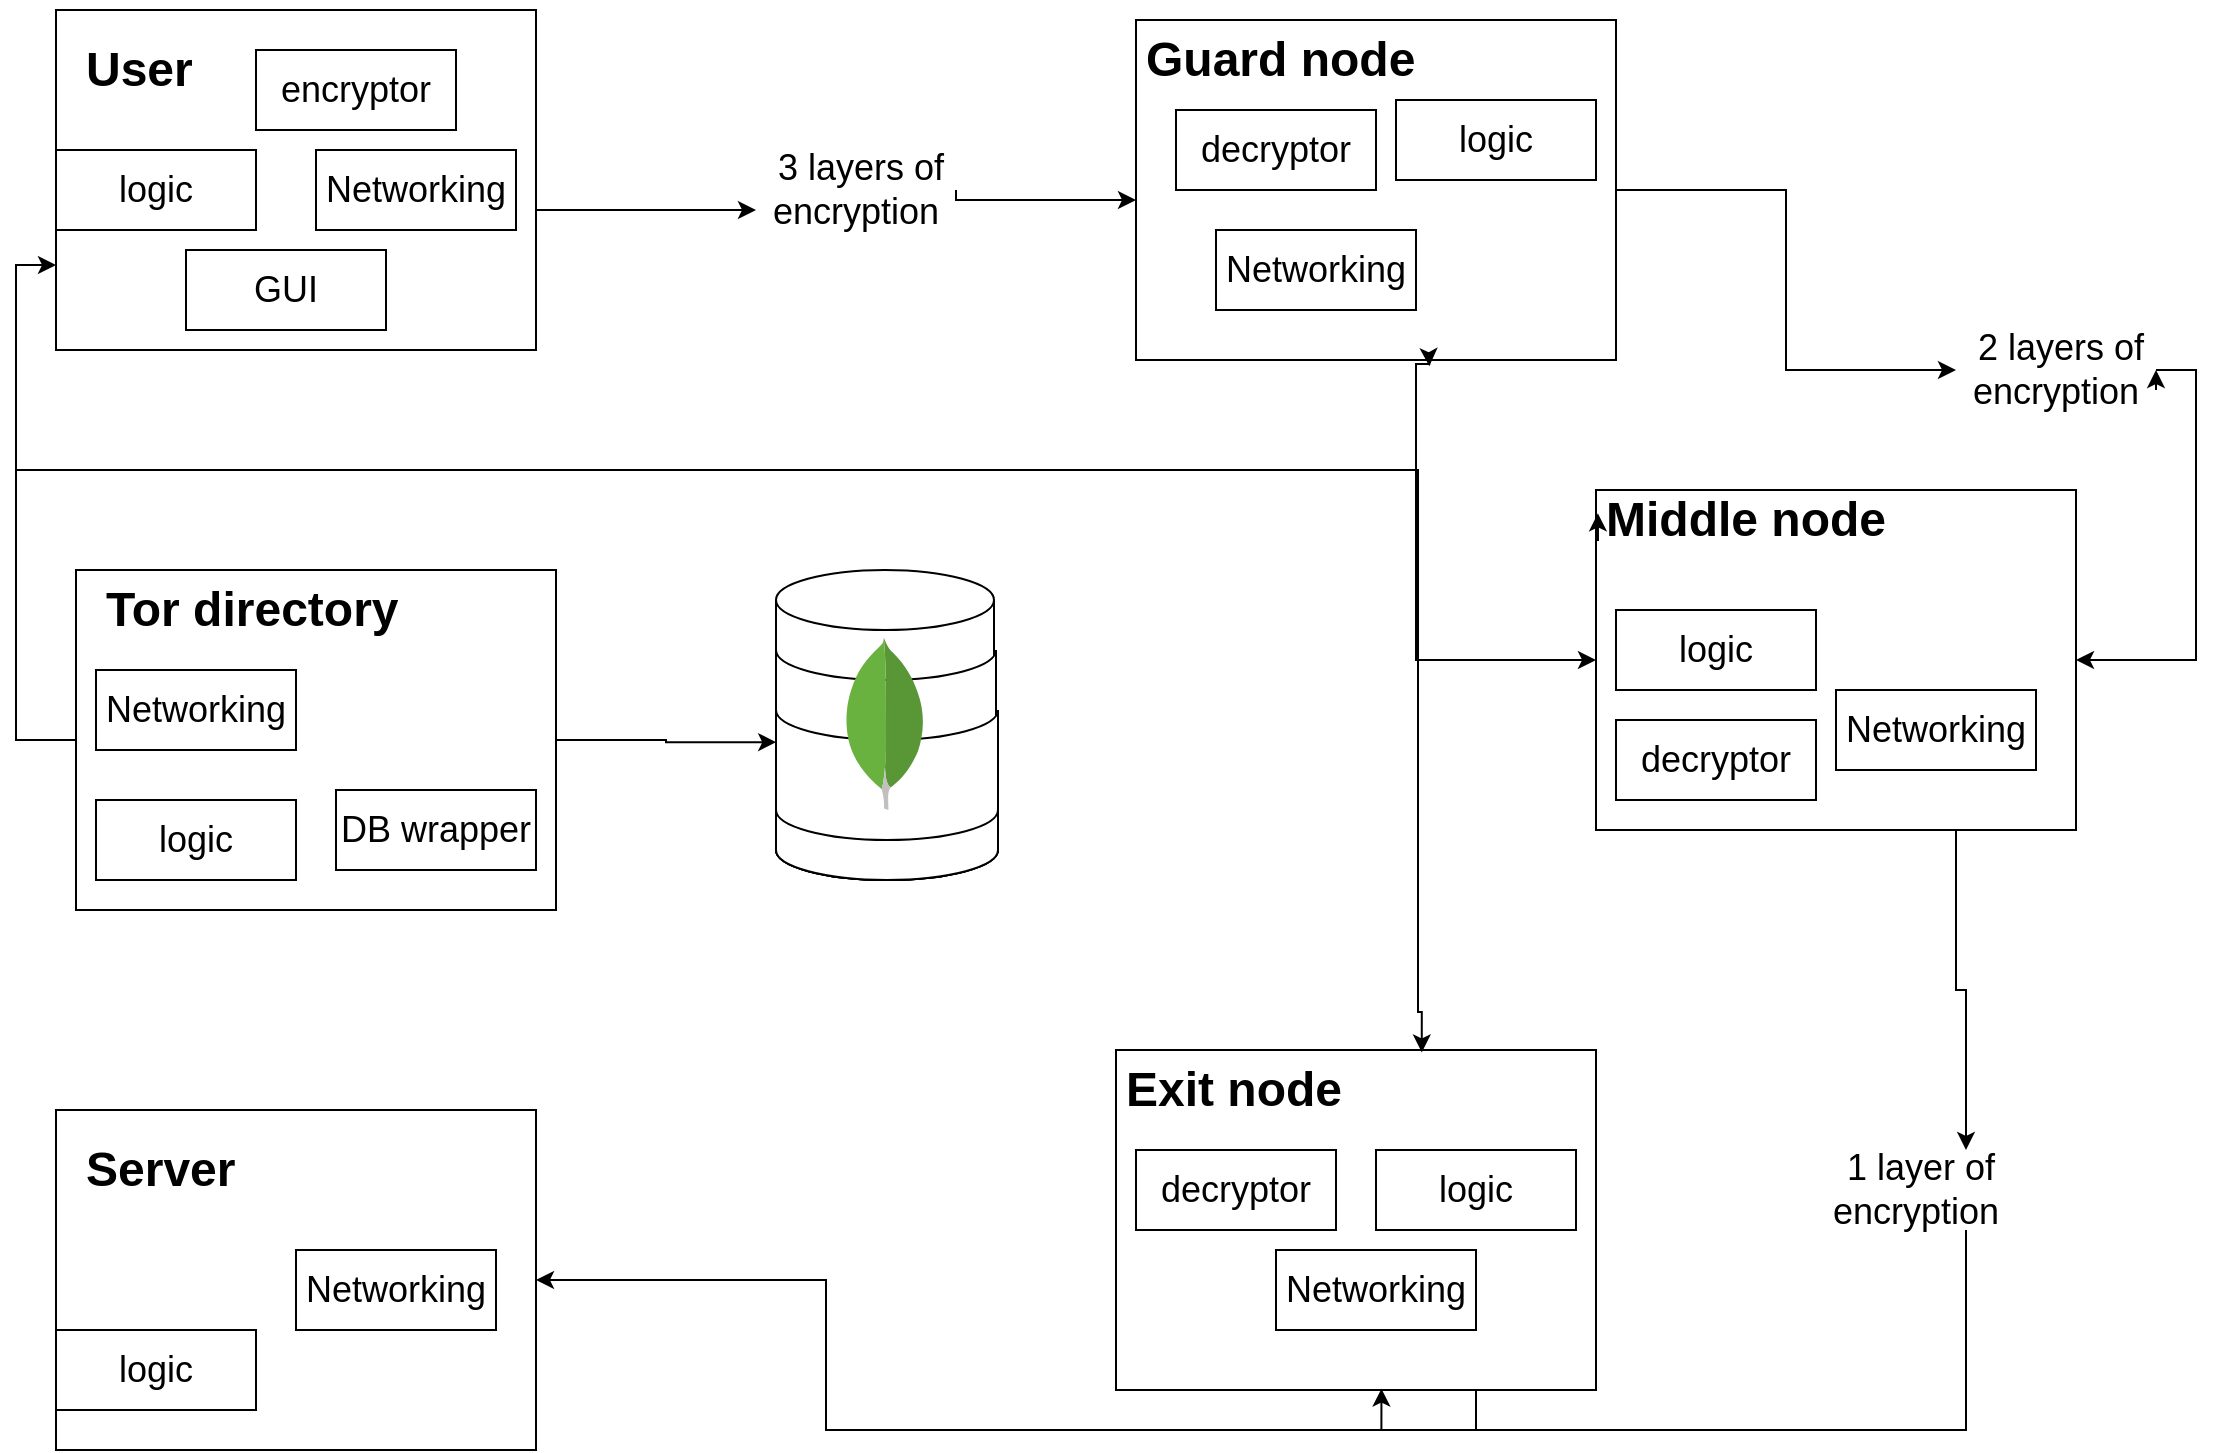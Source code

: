 <mxfile version="22.0.6" type="device">
  <diagram name="Page-1" id="7Ji8Ye7_3zE567k-qHLi">
    <mxGraphModel dx="1034" dy="464" grid="1" gridSize="10" guides="1" tooltips="1" connect="1" arrows="1" fold="1" page="1" pageScale="1" pageWidth="850" pageHeight="1100" math="0" shadow="0">
      <root>
        <mxCell id="0" />
        <mxCell id="1" parent="0" />
        <mxCell id="D5C3F4Wc3mJbaDRNPgzP-21" value="" style="shape=cylinder3;whiteSpace=wrap;html=1;boundedLbl=1;backgroundOutline=1;size=15;" parent="1" vertex="1">
          <mxGeometry x="460" y="350" width="109" height="150" as="geometry" />
        </mxCell>
        <mxCell id="D5C3F4Wc3mJbaDRNPgzP-65" value="" style="shape=cylinder3;whiteSpace=wrap;html=1;boundedLbl=1;backgroundOutline=1;size=15;lid=0;" parent="1" vertex="1">
          <mxGeometry x="460" y="450" width="111" height="55" as="geometry" />
        </mxCell>
        <mxCell id="D5C3F4Wc3mJbaDRNPgzP-63" value="" style="shape=cylinder3;whiteSpace=wrap;html=1;boundedLbl=1;backgroundOutline=1;size=15;lid=0;" parent="1" vertex="1">
          <mxGeometry x="460" y="390" width="110" height="115" as="geometry" />
        </mxCell>
        <mxCell id="D5C3F4Wc3mJbaDRNPgzP-12" style="edgeStyle=orthogonalEdgeStyle;rounded=0;orthogonalLoop=1;jettySize=auto;html=1;exitX=1;exitY=0.5;exitDx=0;exitDy=0;entryX=0;entryY=0.75;entryDx=0;entryDy=0;" parent="1" source="D5C3F4Wc3mJbaDRNPgzP-47" target="D5C3F4Wc3mJbaDRNPgzP-5" edge="1">
          <mxGeometry relative="1" as="geometry">
            <Array as="points">
              <mxPoint x="550" y="165" />
            </Array>
          </mxGeometry>
        </mxCell>
        <mxCell id="D5C3F4Wc3mJbaDRNPgzP-1" value="" style="rounded=0;whiteSpace=wrap;html=1;" parent="1" vertex="1">
          <mxGeometry x="100" y="70" width="240" height="170" as="geometry" />
        </mxCell>
        <mxCell id="D5C3F4Wc3mJbaDRNPgzP-2" value="&lt;h1&gt;User&lt;/h1&gt;&lt;p&gt;&lt;br&gt;&lt;/p&gt;" style="text;html=1;strokeColor=none;fillColor=none;spacing=5;spacingTop=-20;whiteSpace=wrap;overflow=hidden;rounded=0;" parent="1" vertex="1">
          <mxGeometry x="110" y="80" width="190" height="120" as="geometry" />
        </mxCell>
        <mxCell id="D5C3F4Wc3mJbaDRNPgzP-52" style="edgeStyle=orthogonalEdgeStyle;rounded=0;orthogonalLoop=1;jettySize=auto;html=1;exitX=1;exitY=0.5;exitDx=0;exitDy=0;entryX=0;entryY=0.5;entryDx=0;entryDy=0;" parent="1" source="D5C3F4Wc3mJbaDRNPgzP-4" target="D5C3F4Wc3mJbaDRNPgzP-49" edge="1">
          <mxGeometry relative="1" as="geometry" />
        </mxCell>
        <mxCell id="D5C3F4Wc3mJbaDRNPgzP-4" value="" style="rounded=0;whiteSpace=wrap;html=1;" parent="1" vertex="1">
          <mxGeometry x="640" y="75" width="240" height="170" as="geometry" />
        </mxCell>
        <mxCell id="D5C3F4Wc3mJbaDRNPgzP-5" value="&lt;h1&gt;Guard node&lt;/h1&gt;" style="text;html=1;strokeColor=none;fillColor=none;spacing=5;spacingTop=-20;whiteSpace=wrap;overflow=hidden;rounded=0;" parent="1" vertex="1">
          <mxGeometry x="640" y="75" width="190" height="120" as="geometry" />
        </mxCell>
        <mxCell id="D5C3F4Wc3mJbaDRNPgzP-15" style="edgeStyle=orthogonalEdgeStyle;rounded=0;orthogonalLoop=1;jettySize=auto;html=1;exitX=0.75;exitY=1;exitDx=0;exitDy=0;entryX=1;entryY=0.5;entryDx=0;entryDy=0;" parent="1" source="D5C3F4Wc3mJbaDRNPgzP-6" target="D5C3F4Wc3mJbaDRNPgzP-10" edge="1">
          <mxGeometry relative="1" as="geometry" />
        </mxCell>
        <mxCell id="D5C3F4Wc3mJbaDRNPgzP-6" value="" style="rounded=0;whiteSpace=wrap;html=1;" parent="1" vertex="1">
          <mxGeometry x="630" y="590" width="240" height="170" as="geometry" />
        </mxCell>
        <mxCell id="D5C3F4Wc3mJbaDRNPgzP-7" value="&lt;h1&gt;Exit node&lt;/h1&gt;" style="text;html=1;strokeColor=none;fillColor=none;spacing=5;spacingTop=-20;whiteSpace=wrap;overflow=hidden;rounded=0;" parent="1" vertex="1">
          <mxGeometry x="630" y="590" width="190" height="120" as="geometry" />
        </mxCell>
        <mxCell id="D5C3F4Wc3mJbaDRNPgzP-14" style="edgeStyle=orthogonalEdgeStyle;rounded=0;orthogonalLoop=1;jettySize=auto;html=1;exitX=0.75;exitY=1;exitDx=0;exitDy=0;entryX=0.553;entryY=0.996;entryDx=0;entryDy=0;entryPerimeter=0;" parent="1" source="D5C3F4Wc3mJbaDRNPgzP-54" target="D5C3F4Wc3mJbaDRNPgzP-6" edge="1">
          <mxGeometry relative="1" as="geometry" />
        </mxCell>
        <mxCell id="D5C3F4Wc3mJbaDRNPgzP-56" style="edgeStyle=orthogonalEdgeStyle;rounded=0;orthogonalLoop=1;jettySize=auto;html=1;exitX=0.75;exitY=1;exitDx=0;exitDy=0;entryX=0.75;entryY=0;entryDx=0;entryDy=0;" parent="1" source="D5C3F4Wc3mJbaDRNPgzP-8" target="D5C3F4Wc3mJbaDRNPgzP-54" edge="1">
          <mxGeometry relative="1" as="geometry" />
        </mxCell>
        <mxCell id="D5C3F4Wc3mJbaDRNPgzP-8" value="" style="rounded=0;whiteSpace=wrap;html=1;" parent="1" vertex="1">
          <mxGeometry x="870" y="310" width="240" height="170" as="geometry" />
        </mxCell>
        <mxCell id="D5C3F4Wc3mJbaDRNPgzP-9" value="&lt;h1&gt;Middle node&lt;/h1&gt;" style="text;html=1;strokeColor=none;fillColor=none;spacing=5;spacingTop=-20;whiteSpace=wrap;overflow=hidden;rounded=0;" parent="1" vertex="1">
          <mxGeometry x="870" y="305" width="190" height="120" as="geometry" />
        </mxCell>
        <mxCell id="D5C3F4Wc3mJbaDRNPgzP-10" value="" style="rounded=0;whiteSpace=wrap;html=1;" parent="1" vertex="1">
          <mxGeometry x="100" y="620" width="240" height="170" as="geometry" />
        </mxCell>
        <mxCell id="D5C3F4Wc3mJbaDRNPgzP-11" value="&lt;h1&gt;Server&lt;/h1&gt;" style="text;html=1;strokeColor=none;fillColor=none;spacing=5;spacingTop=-20;whiteSpace=wrap;overflow=hidden;rounded=0;" parent="1" vertex="1">
          <mxGeometry x="110" y="630" width="190" height="120" as="geometry" />
        </mxCell>
        <mxCell id="D5C3F4Wc3mJbaDRNPgzP-23" style="edgeStyle=orthogonalEdgeStyle;rounded=0;orthogonalLoop=1;jettySize=auto;html=1;exitX=1;exitY=0.5;exitDx=0;exitDy=0;entryX=0.001;entryY=0.574;entryDx=0;entryDy=0;entryPerimeter=0;" parent="1" source="D5C3F4Wc3mJbaDRNPgzP-16" target="D5C3F4Wc3mJbaDRNPgzP-21" edge="1">
          <mxGeometry relative="1" as="geometry" />
        </mxCell>
        <mxCell id="D5C3F4Wc3mJbaDRNPgzP-31" style="edgeStyle=orthogonalEdgeStyle;rounded=0;orthogonalLoop=1;jettySize=auto;html=1;exitX=0;exitY=0.5;exitDx=0;exitDy=0;entryX=0;entryY=0.75;entryDx=0;entryDy=0;" parent="1" source="D5C3F4Wc3mJbaDRNPgzP-28" target="D5C3F4Wc3mJbaDRNPgzP-1" edge="1">
          <mxGeometry relative="1" as="geometry">
            <Array as="points">
              <mxPoint x="80" y="435" />
              <mxPoint x="80" y="198" />
            </Array>
          </mxGeometry>
        </mxCell>
        <mxCell id="D5C3F4Wc3mJbaDRNPgzP-32" style="edgeStyle=orthogonalEdgeStyle;rounded=0;orthogonalLoop=1;jettySize=auto;html=1;exitX=0;exitY=0.5;exitDx=0;exitDy=0;entryX=0;entryY=0.5;entryDx=0;entryDy=0;" parent="1" source="D5C3F4Wc3mJbaDRNPgzP-16" target="D5C3F4Wc3mJbaDRNPgzP-28" edge="1">
          <mxGeometry relative="1" as="geometry" />
        </mxCell>
        <mxCell id="D5C3F4Wc3mJbaDRNPgzP-33" style="edgeStyle=orthogonalEdgeStyle;rounded=0;orthogonalLoop=1;jettySize=auto;html=1;entryX=0.611;entryY=1.018;entryDx=0;entryDy=0;entryPerimeter=0;" parent="1" target="D5C3F4Wc3mJbaDRNPgzP-4" edge="1">
          <mxGeometry relative="1" as="geometry">
            <mxPoint x="80" y="420" as="sourcePoint" />
            <Array as="points">
              <mxPoint x="80" y="300" />
              <mxPoint x="780" y="300" />
              <mxPoint x="780" y="247" />
              <mxPoint x="787" y="247" />
            </Array>
          </mxGeometry>
        </mxCell>
        <mxCell id="D5C3F4Wc3mJbaDRNPgzP-34" style="edgeStyle=orthogonalEdgeStyle;rounded=0;orthogonalLoop=1;jettySize=auto;html=1;exitX=0;exitY=0.5;exitDx=0;exitDy=0;entryX=0;entryY=0.5;entryDx=0;entryDy=0;" parent="1" source="D5C3F4Wc3mJbaDRNPgzP-16" target="D5C3F4Wc3mJbaDRNPgzP-8" edge="1">
          <mxGeometry relative="1" as="geometry">
            <Array as="points">
              <mxPoint x="80" y="435" />
              <mxPoint x="80" y="300" />
              <mxPoint x="780" y="300" />
              <mxPoint x="780" y="395" />
            </Array>
          </mxGeometry>
        </mxCell>
        <mxCell id="D5C3F4Wc3mJbaDRNPgzP-35" style="edgeStyle=orthogonalEdgeStyle;rounded=0;orthogonalLoop=1;jettySize=auto;html=1;exitX=0;exitY=0.5;exitDx=0;exitDy=0;entryX=0.637;entryY=0.007;entryDx=0;entryDy=0;entryPerimeter=0;" parent="1" source="D5C3F4Wc3mJbaDRNPgzP-16" target="D5C3F4Wc3mJbaDRNPgzP-6" edge="1">
          <mxGeometry relative="1" as="geometry">
            <Array as="points">
              <mxPoint x="80" y="435" />
              <mxPoint x="80" y="300" />
              <mxPoint x="781" y="300" />
              <mxPoint x="781" y="571" />
            </Array>
          </mxGeometry>
        </mxCell>
        <mxCell id="D5C3F4Wc3mJbaDRNPgzP-16" value="" style="rounded=0;whiteSpace=wrap;html=1;" parent="1" vertex="1">
          <mxGeometry x="110" y="350" width="240" height="170" as="geometry" />
        </mxCell>
        <mxCell id="D5C3F4Wc3mJbaDRNPgzP-17" value="&lt;h1&gt;Tor directory&lt;/h1&gt;" style="text;html=1;strokeColor=none;fillColor=none;spacing=5;spacingTop=-20;whiteSpace=wrap;overflow=hidden;rounded=0;" parent="1" vertex="1">
          <mxGeometry x="120" y="350" width="190" height="120" as="geometry" />
        </mxCell>
        <mxCell id="D5C3F4Wc3mJbaDRNPgzP-25" value="&lt;font style=&quot;font-size: 18px;&quot;&gt;Networking&lt;/font&gt;" style="text;html=1;strokeColor=#000000;fillColor=none;align=center;verticalAlign=middle;whiteSpace=wrap;rounded=0;" parent="1" vertex="1">
          <mxGeometry x="230" y="140" width="100" height="40" as="geometry" />
        </mxCell>
        <mxCell id="D5C3F4Wc3mJbaDRNPgzP-26" value="&lt;font style=&quot;font-size: 18px;&quot;&gt;Networking&lt;/font&gt;" style="text;html=1;strokeColor=#000000;fillColor=none;align=center;verticalAlign=middle;whiteSpace=wrap;rounded=0;" parent="1" vertex="1">
          <mxGeometry x="680" y="180" width="100" height="40" as="geometry" />
        </mxCell>
        <mxCell id="D5C3F4Wc3mJbaDRNPgzP-27" value="&lt;font style=&quot;font-size: 18px;&quot;&gt;Networking&lt;/font&gt;" style="text;html=1;strokeColor=#000000;fillColor=none;align=center;verticalAlign=middle;whiteSpace=wrap;rounded=0;" parent="1" vertex="1">
          <mxGeometry x="990" y="410" width="100" height="40" as="geometry" />
        </mxCell>
        <mxCell id="D5C3F4Wc3mJbaDRNPgzP-28" value="&lt;font style=&quot;font-size: 18px;&quot;&gt;Networking&lt;/font&gt;" style="text;html=1;strokeColor=#000000;fillColor=none;align=center;verticalAlign=middle;whiteSpace=wrap;rounded=0;" parent="1" vertex="1">
          <mxGeometry x="120" y="400" width="100" height="40" as="geometry" />
        </mxCell>
        <mxCell id="D5C3F4Wc3mJbaDRNPgzP-29" value="&lt;font style=&quot;font-size: 18px;&quot;&gt;Networking&lt;/font&gt;" style="text;html=1;strokeColor=#000000;fillColor=none;align=center;verticalAlign=middle;whiteSpace=wrap;rounded=0;" parent="1" vertex="1">
          <mxGeometry x="710" y="690" width="100" height="40" as="geometry" />
        </mxCell>
        <mxCell id="D5C3F4Wc3mJbaDRNPgzP-30" value="&lt;font style=&quot;font-size: 18px;&quot;&gt;Networking&lt;/font&gt;" style="text;html=1;strokeColor=#000000;fillColor=none;align=center;verticalAlign=middle;whiteSpace=wrap;rounded=0;" parent="1" vertex="1">
          <mxGeometry x="220" y="690" width="100" height="40" as="geometry" />
        </mxCell>
        <mxCell id="D5C3F4Wc3mJbaDRNPgzP-36" value="Database" style="text;html=1;strokeColor=none;fillColor=none;align=center;verticalAlign=middle;whiteSpace=wrap;rounded=0;" parent="1" vertex="1">
          <mxGeometry x="480" y="455" width="60" height="50" as="geometry" />
        </mxCell>
        <mxCell id="D5C3F4Wc3mJbaDRNPgzP-37" value="&lt;font style=&quot;font-size: 18px;&quot;&gt;DB wrapper&lt;/font&gt;" style="text;html=1;strokeColor=#000000;fillColor=none;align=center;verticalAlign=middle;whiteSpace=wrap;rounded=0;" parent="1" vertex="1">
          <mxGeometry x="240" y="460" width="100" height="40" as="geometry" />
        </mxCell>
        <mxCell id="D5C3F4Wc3mJbaDRNPgzP-38" value="&lt;font style=&quot;font-size: 18px;&quot;&gt;logic&lt;/font&gt;" style="text;html=1;strokeColor=#000000;fillColor=none;align=center;verticalAlign=middle;whiteSpace=wrap;rounded=0;" parent="1" vertex="1">
          <mxGeometry x="100" y="140" width="100" height="40" as="geometry" />
        </mxCell>
        <mxCell id="D5C3F4Wc3mJbaDRNPgzP-39" value="&lt;font style=&quot;font-size: 18px;&quot;&gt;logic&lt;/font&gt;" style="text;html=1;strokeColor=#000000;fillColor=none;align=center;verticalAlign=middle;whiteSpace=wrap;rounded=0;" parent="1" vertex="1">
          <mxGeometry x="760" y="640" width="100" height="40" as="geometry" />
        </mxCell>
        <mxCell id="D5C3F4Wc3mJbaDRNPgzP-40" value="&lt;font style=&quot;font-size: 18px;&quot;&gt;logic&lt;/font&gt;" style="text;html=1;strokeColor=#000000;fillColor=none;align=center;verticalAlign=middle;whiteSpace=wrap;rounded=0;" parent="1" vertex="1">
          <mxGeometry x="770" y="115" width="100" height="40" as="geometry" />
        </mxCell>
        <mxCell id="D5C3F4Wc3mJbaDRNPgzP-41" value="&lt;font style=&quot;font-size: 18px;&quot;&gt;logic&lt;/font&gt;" style="text;html=1;strokeColor=#000000;fillColor=none;align=center;verticalAlign=middle;whiteSpace=wrap;rounded=0;" parent="1" vertex="1">
          <mxGeometry x="880" y="370" width="100" height="40" as="geometry" />
        </mxCell>
        <mxCell id="D5C3F4Wc3mJbaDRNPgzP-42" value="&lt;font style=&quot;font-size: 18px;&quot;&gt;logic&lt;/font&gt;" style="text;html=1;strokeColor=#000000;fillColor=none;align=center;verticalAlign=middle;whiteSpace=wrap;rounded=0;" parent="1" vertex="1">
          <mxGeometry x="100" y="730" width="100" height="40" as="geometry" />
        </mxCell>
        <mxCell id="D5C3F4Wc3mJbaDRNPgzP-43" value="&lt;font style=&quot;font-size: 18px;&quot;&gt;logic&lt;/font&gt;" style="text;html=1;strokeColor=#000000;fillColor=none;align=center;verticalAlign=middle;whiteSpace=wrap;rounded=0;" parent="1" vertex="1">
          <mxGeometry x="120" y="465" width="100" height="40" as="geometry" />
        </mxCell>
        <mxCell id="D5C3F4Wc3mJbaDRNPgzP-44" value="&lt;font style=&quot;font-size: 18px;&quot;&gt;GUI&lt;/font&gt;" style="text;html=1;strokeColor=#000000;fillColor=none;align=center;verticalAlign=middle;whiteSpace=wrap;rounded=0;" parent="1" vertex="1">
          <mxGeometry x="165" y="190" width="100" height="40" as="geometry" />
        </mxCell>
        <mxCell id="D5C3F4Wc3mJbaDRNPgzP-48" value="" style="edgeStyle=orthogonalEdgeStyle;rounded=0;orthogonalLoop=1;jettySize=auto;html=1;exitX=1;exitY=0.5;exitDx=0;exitDy=0;entryX=0;entryY=0.75;entryDx=0;entryDy=0;" parent="1" source="D5C3F4Wc3mJbaDRNPgzP-1" target="D5C3F4Wc3mJbaDRNPgzP-47" edge="1">
          <mxGeometry relative="1" as="geometry">
            <mxPoint x="340" y="155" as="sourcePoint" />
            <mxPoint x="640" y="165" as="targetPoint" />
            <Array as="points">
              <mxPoint x="340" y="170" />
            </Array>
          </mxGeometry>
        </mxCell>
        <mxCell id="D5C3F4Wc3mJbaDRNPgzP-47" value="&lt;span style=&quot;font-size: 18px;&quot;&gt;&amp;nbsp;3 layers of encryption&lt;/span&gt;" style="text;html=1;strokeColor=none;fillColor=none;align=center;verticalAlign=middle;whiteSpace=wrap;rounded=0;" parent="1" vertex="1">
          <mxGeometry x="450" y="140" width="100" height="40" as="geometry" />
        </mxCell>
        <mxCell id="D5C3F4Wc3mJbaDRNPgzP-53" style="edgeStyle=orthogonalEdgeStyle;rounded=0;orthogonalLoop=1;jettySize=auto;html=1;exitX=1;exitY=0.5;exitDx=0;exitDy=0;entryX=1;entryY=0.5;entryDx=0;entryDy=0;" parent="1" source="D5C3F4Wc3mJbaDRNPgzP-49" target="D5C3F4Wc3mJbaDRNPgzP-8" edge="1">
          <mxGeometry relative="1" as="geometry" />
        </mxCell>
        <mxCell id="D5C3F4Wc3mJbaDRNPgzP-49" value="&lt;span style=&quot;font-size: 18px;&quot;&gt;&amp;nbsp;2 layers of encryption&lt;/span&gt;" style="text;html=1;strokeColor=none;fillColor=none;align=center;verticalAlign=middle;whiteSpace=wrap;rounded=0;" parent="1" vertex="1">
          <mxGeometry x="1050" y="230" width="100" height="40" as="geometry" />
        </mxCell>
        <mxCell id="D5C3F4Wc3mJbaDRNPgzP-51" style="edgeStyle=orthogonalEdgeStyle;rounded=0;orthogonalLoop=1;jettySize=auto;html=1;exitX=1;exitY=0.75;exitDx=0;exitDy=0;entryX=1;entryY=0.5;entryDx=0;entryDy=0;" parent="1" source="D5C3F4Wc3mJbaDRNPgzP-49" target="D5C3F4Wc3mJbaDRNPgzP-49" edge="1">
          <mxGeometry relative="1" as="geometry" />
        </mxCell>
        <mxCell id="D5C3F4Wc3mJbaDRNPgzP-54" value="&lt;span style=&quot;font-size: 18px;&quot;&gt;&amp;nbsp;1 layer of encryption&lt;/span&gt;" style="text;html=1;strokeColor=none;fillColor=none;align=center;verticalAlign=middle;whiteSpace=wrap;rounded=0;" parent="1" vertex="1">
          <mxGeometry x="980" y="640" width="100" height="40" as="geometry" />
        </mxCell>
        <mxCell id="D5C3F4Wc3mJbaDRNPgzP-57" value="&lt;font style=&quot;font-size: 18px;&quot;&gt;decryptor&lt;/font&gt;" style="text;html=1;strokeColor=#000000;fillColor=none;align=center;verticalAlign=middle;whiteSpace=wrap;rounded=0;" parent="1" vertex="1">
          <mxGeometry x="640" y="640" width="100" height="40" as="geometry" />
        </mxCell>
        <mxCell id="D5C3F4Wc3mJbaDRNPgzP-58" value="&lt;font style=&quot;font-size: 18px;&quot;&gt;decryptor&lt;/font&gt;" style="text;html=1;strokeColor=#000000;fillColor=none;align=center;verticalAlign=middle;whiteSpace=wrap;rounded=0;" parent="1" vertex="1">
          <mxGeometry x="880" y="425" width="100" height="40" as="geometry" />
        </mxCell>
        <mxCell id="D5C3F4Wc3mJbaDRNPgzP-59" value="&lt;font style=&quot;font-size: 18px;&quot;&gt;decryptor&lt;/font&gt;" style="text;html=1;strokeColor=#000000;fillColor=none;align=center;verticalAlign=middle;whiteSpace=wrap;rounded=0;" parent="1" vertex="1">
          <mxGeometry x="660" y="120" width="100" height="40" as="geometry" />
        </mxCell>
        <mxCell id="D5C3F4Wc3mJbaDRNPgzP-60" value="&lt;font style=&quot;font-size: 18px;&quot;&gt;encryptor&lt;/font&gt;" style="text;html=1;strokeColor=#000000;fillColor=none;align=center;verticalAlign=middle;whiteSpace=wrap;rounded=0;" parent="1" vertex="1">
          <mxGeometry x="200" y="90" width="100" height="40" as="geometry" />
        </mxCell>
        <mxCell id="D5C3F4Wc3mJbaDRNPgzP-62" style="edgeStyle=orthogonalEdgeStyle;rounded=0;orthogonalLoop=1;jettySize=auto;html=1;exitX=0;exitY=0.25;exitDx=0;exitDy=0;entryX=0.005;entryY=0.139;entryDx=0;entryDy=0;entryPerimeter=0;" parent="1" source="D5C3F4Wc3mJbaDRNPgzP-9" target="D5C3F4Wc3mJbaDRNPgzP-9" edge="1">
          <mxGeometry relative="1" as="geometry" />
        </mxCell>
        <mxCell id="D5C3F4Wc3mJbaDRNPgzP-64" value="" style="shape=cylinder3;whiteSpace=wrap;html=1;boundedLbl=1;backgroundOutline=1;size=15;lid=0;" parent="1" vertex="1">
          <mxGeometry x="460" y="420" width="111" height="85" as="geometry" />
        </mxCell>
        <mxCell id="D5C3F4Wc3mJbaDRNPgzP-22" value="" style="dashed=0;outlineConnect=0;html=1;align=center;labelPosition=center;verticalLabelPosition=bottom;verticalAlign=top;shape=mxgraph.weblogos.mongodb" parent="1" vertex="1">
          <mxGeometry x="493.9" y="383.8" width="41.2" height="86.2" as="geometry" />
        </mxCell>
        <mxCell id="D5C3F4Wc3mJbaDRNPgzP-66" value="" style="shape=cylinder3;whiteSpace=wrap;html=1;boundedLbl=1;backgroundOutline=1;size=15;lid=0;" parent="1" vertex="1">
          <mxGeometry x="460" y="470" width="111" height="35" as="geometry" />
        </mxCell>
      </root>
    </mxGraphModel>
  </diagram>
</mxfile>
